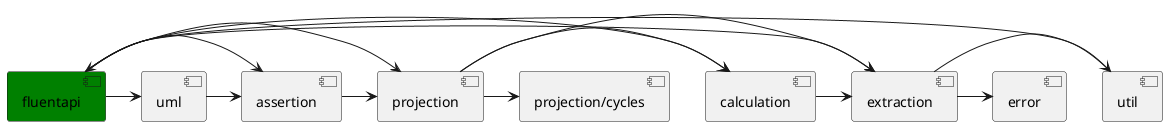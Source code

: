 @startuml
    component [fluentapi] #Green
    component [assertion]
    component [extraction]
    component [projection]
    component [uml]
    component [calculation]
    component [util]
    [fluentapi] -> [assertion]
    [fluentapi] -> [uml]
    [fluentapi] -> [extraction]
    [fluentapi] -> [projection]
    [fluentapi] -> [calculation]
    [assertion] -> [projection]
    [projection] -> [projection/cycles]
    [projection] -> [extraction]
    [projection] -> [calculation]
    [extraction] -> [util]
    [extraction] -> [error]
    [uml] -> [assertion]
    [calculation] -> [extraction]
    [util] -> [fluentapi]
@enduml
